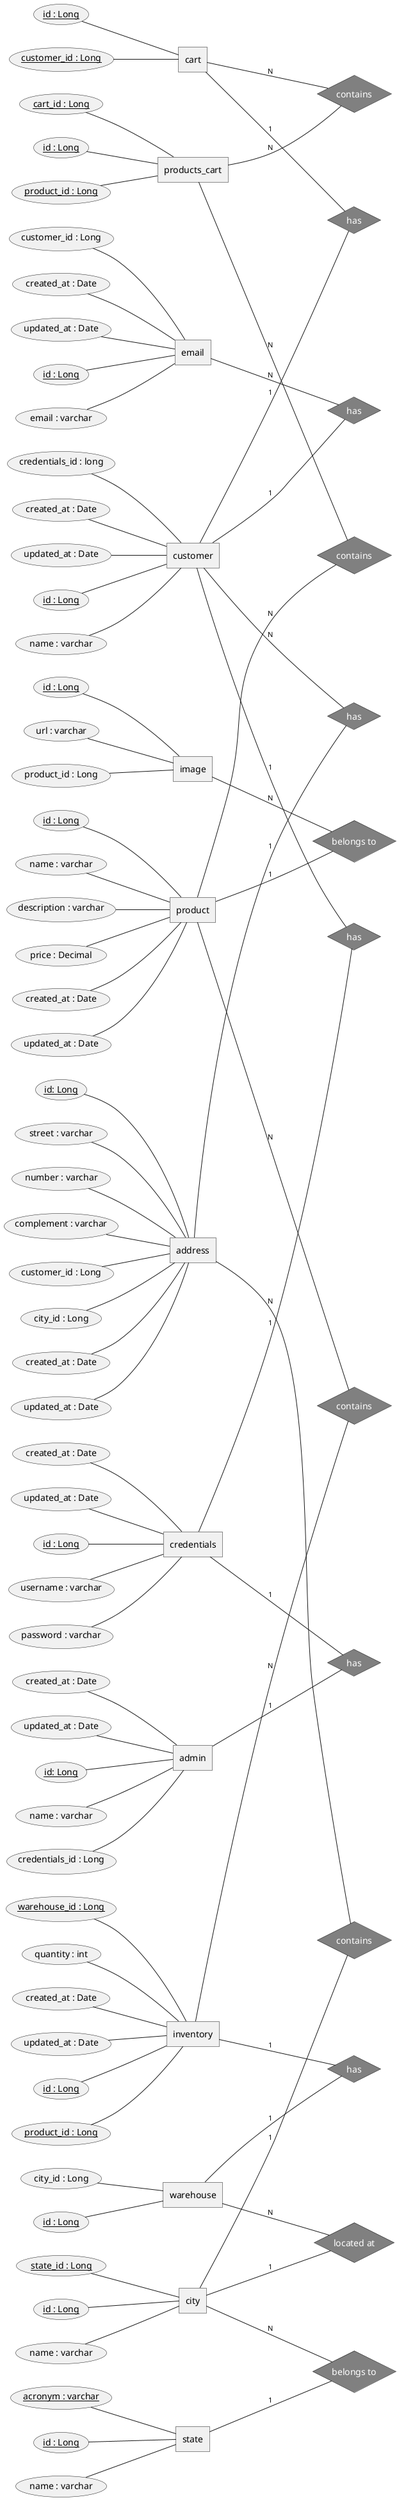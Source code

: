 @startchen

left to right direction

<style>
.grey {
BackGroundColor Grey
FontColor White
}
</style>

/'
//////////////////////////////////////////
=================ENTITIES=================
//////////////////////////////////////////
'/

entity product {
	id : Long <<key>>
	name : varchar
	description : varchar
	price : Decimal
	created_at : Date
	updated_at : Date
}

entity image{
    id : Long <<key>>
    url : varchar
    product_id : Long <<fk>>
}

entity customer {
	id : Long <<key>>
	name : varchar
	credentials_id : long <<FK>>
	created_at : Date
    updated_at : Date
}
entity admin {
    id: Long <<key>>
    name : varchar
    credentials_id : Long <<FK>>
    created_at : Date
    updated_at : Date
}

entity address {
    id: Long <<key>>
    street : varchar
    number : varchar
    complement : varchar
    customer_id : Long <<FK>>
    city_id : Long
    created_at : Date
    updated_at : Date
}

entity city {
    id : Long <<key>>
    name : varchar
    state_id : Long <<key>>
}

entity state {
    id : Long <<key>>
    name : varchar
    acronym : varchar <<key>>
}

entity email {
	id : Long <<key>>
	email : varchar
	customer_id : Long <<FK>>
	created_at : Date
    updated_at : Date
}

entity credentials {
	id : Long <<key>>
	username : varchar
	password : varchar
	created_at : Date
    updated_at : Date
}

entity cart {
	id : Long <<key>>
	customer_id : Long <<key>>	
}

entity "products_cart" as pc {
	id : Long <<key>>
	product_id : Long <<key>>
	cart_id : Long <<key>>
}

entity warehouse {
    id : Long <<key>>
    city_id : Long
}

entity inventory {
    id : Long <<key>>
    product_id : Long <<key>>
    warehouse_id : Long <<key>>
    quantity : int
    created_at : Date
    updated_at : Date
}




/'
//////////////////////////////////////////
=================ENTITIES=================
//////////////////////////////////////////

===============================================
===============================================

///////////////////////////////////////////////
=================RELATIONSHIPS=================
///////////////////////////////////////////////
'/


relationship "has" as EMAIL_CUSTOMER <<grey>>{
}

email -N- EMAIL_CUSTOMER
customer -1- EMAIL_CUSTOMER

relationship "has" as CUSTOMER_CREDENTIALS <<grey>> {
}

customer -1- CUSTOMER_CREDENTIALS
credentials -1- CUSTOMER_CREDENTIALS


relationship "has" as CUSTOMER_CART <<grey>> {
}

customer -1- CUSTOMER_CART
cart -1- CUSTOMER_CART

relationship "contains" as PC_PRODUCT <<grey>> {
}

product -N- PC_PRODUCT
pc -N- PC_PRODUCT

relationship "contains" as PC_CART <<grey>> {
}

cart -N- PC_CART
pc -N- PC_CART

relationship "contains" as PRODUCT_INVENTORY <<grey>> {
}

product -N- PRODUCT_INVENTORY
inventory -N- PRODUCT_INVENTORY

relationship "has" as INVENTORY_WAREHOUSE <<grey>> {
}

warehouse -1- INVENTORY_WAREHOUSE
inventory -1- INVENTORY_WAREHOUSE

relationship "belongs to" as CITY_STATE <<grey>> {
}
city -N- CITY_STATE
state -1- CITY_STATE

relationship "contains" as ADDRESS_CITY <<grey>>{
}
address -N- ADDRESS_CITY
city -1- ADDRESS_CITY

relationship "has" as CUSTOMER_ADDRESS <<grey>> {
}
customer -N- CUSTOMER_ADDRESS
address -1- CUSTOMER_ADDRESS

relationship "belongs to" as IMAGE_PRODUCT <<grey>> {
}
product -1- IMAGE_PRODUCT
image -N- IMAGE_PRODUCT

relationship "located at" as WAREHOUSE_CITY <<grey>>{
}
city -1- WAREHOUSE_CITY
warehouse -N- WAREHOUSE_CITY

relationship "has" as ADMIN_CREDENTIALS <<grey>> {
}

admin -1- ADMIN_CREDENTIALS
credentials -1- ADMIN_CREDENTIALS

@endchen
